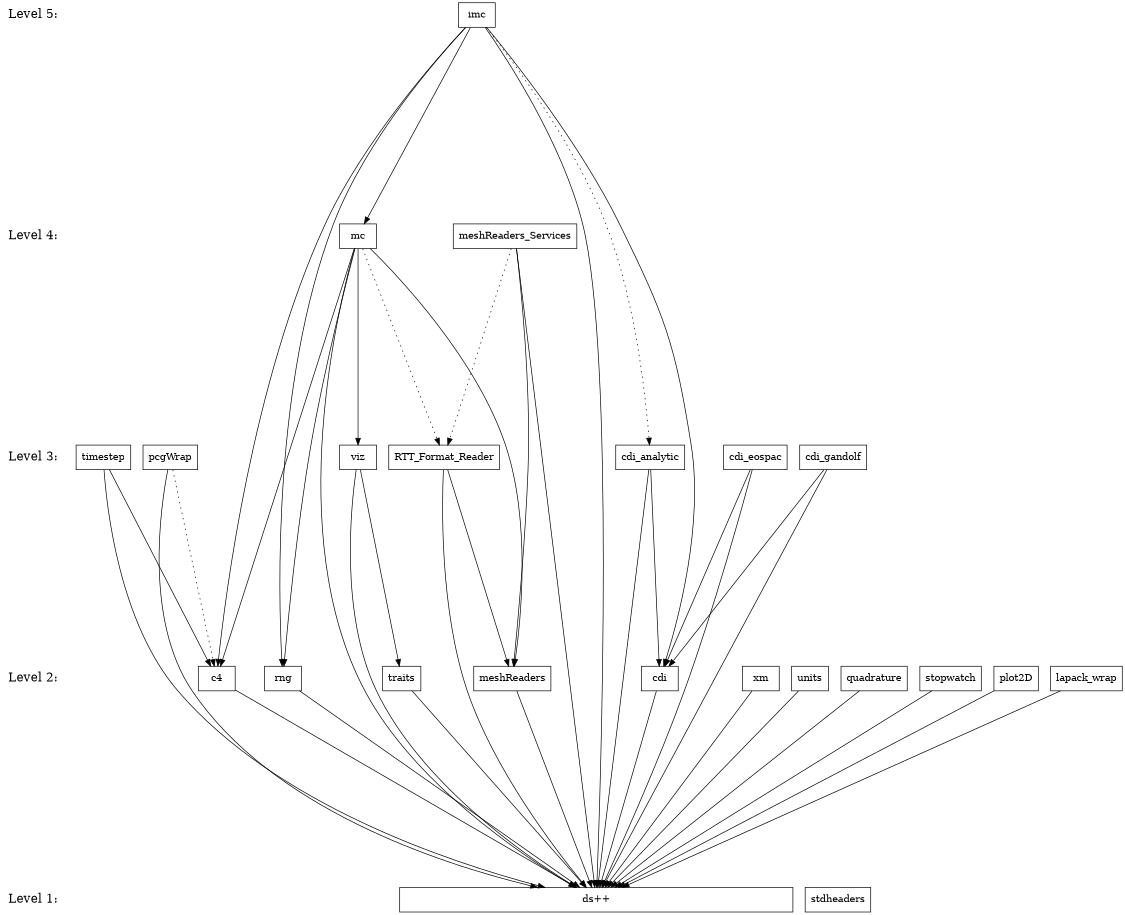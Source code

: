 digraph draco_level {
    /* graph attributes */
    center=1;
    size="7.5,10";
    ranksep=4;
    
    /* levels */
    level1 [shape=plaintext, label="Level 1:", fontsize=18];
    level2 [shape=plaintext, label="Level 2:", fontsize=18];
    level3 [shape=plaintext, label="Level 3:", fontsize=18];
    level4 [shape=plaintext, label="Level 4:", fontsize=18];
    level5 [shape=plaintext, label="Level 5:", fontsize=18];
    
    level5 -> level4 -> level3 -> level2 -> level1 [style=invis];
    
    /* packages */
    
    /* level 1 */
    dsxx [shape=box, label="ds++", width=8];
    stdheaders [shape=box, label="stdheaders"];
    
    /* level 2 */
    traits [shape=box, label="traits"];
    xm [shape=box, label="xm"];
    c4 [shape=box, label="c4"];
    rng [shape=box, label="rng"];
    units [shape=box, label="units"];
    cdi [shape=box, label="cdi"];
    quad [shape=box, label="quadrature"];
    meshread [shape=box, label="meshReaders"];
    stop [shape=box, label="stopwatch"]; 
    plot [shape=box, label="plot2D"];
    lapack [shape=box, label="lapack_wrap"];
    
    /* level 3 */
    viz [shape=box, label="viz"];
    timestep [shape=box, label="timestep"];
    cdianal [shape=box, label="cdi_analytic"];
    cdieos [shape=box, label="cdi_eospac"];
    cdigan [shape=box, label="cdi_gandolf"];
    pcg [shape=box, label="pcgWrap"];
    rttread [shape=box, label="RTT_Format_Reader"];
    
    /* level 4 */
    mc [shape=box, label="mc"];
    meshservice [shape=box, label="meshReaders_Services"];

    /* level 5 */
    imc [shape=box, label="imc"];
    
    /* dependencies */
    {rank=same; level1 stdheaders dsxx};
    {rank=same; level2 plot lapack stop traits xm c4 rng units meshread cdi quad};
    {rank=same; level3 rttread viz timestep cdianal cdieos cdigan pcg};
    {rank=same; level4 mc meshservice};
    {rank=same; level5 imc};
    
    /* draco packages */
    
    /* level 2 */
    xm          -> {dsxx};
    units       -> {dsxx};
    traits      -> {dsxx};
    c4          -> {dsxx};
    rng         -> {dsxx};
    cdi         -> {dsxx};
    meshread    -> {dsxx};
    quad        -> {dsxx};
    stop        -> {dsxx};
    plot        -> {dsxx};
    lapack      -> {dsxx};
    
    /* level 3 */
    viz         -> {traits dsxx};
    timestep    -> {c4 dsxx};
    pcg         -> {dsxx};
    pcg         -> {c4} [style=dotted];
    cdianal     -> {cdi dsxx};
    cdieos      -> {cdi dsxx};
    cdigan      -> {cdi dsxx};
    rttread     -> {meshread dsxx};

    /* level 4 */
    mc          -> {viz meshread rng c4 dsxx};
    mc          -> {rttread} [style=dotted];
    meshservice -> {meshread dsxx};
    meshservice -> {rttread} [style=dotted];

    /* level 5 */
    imc         -> {mc cdi rng c4 dsxx};
    imc         -> {cdianal} [style=dotted];
}

